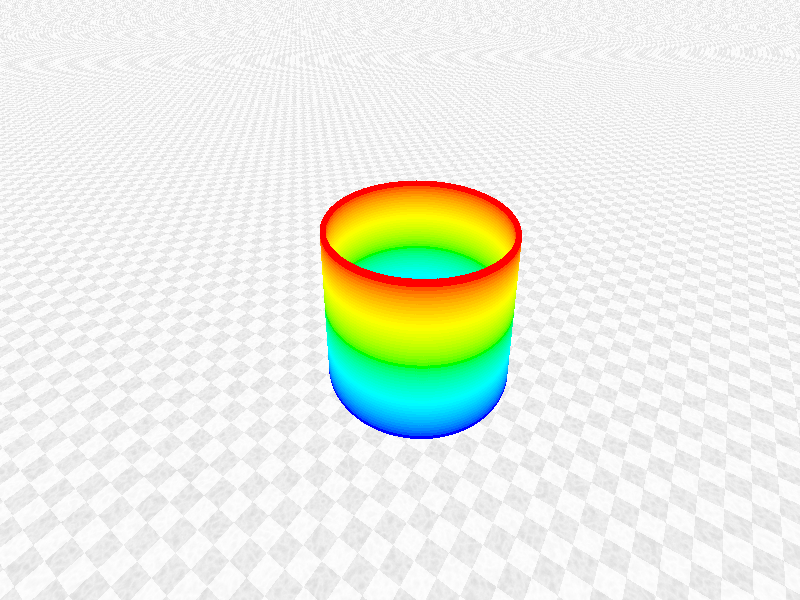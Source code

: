 #include "colors.inc"                                   
#include "textures.inc"

camera {
    location <10, 10, -15>
    look_at  <0, 0,  0>  
    right 16/9*x
}   

light_source { <2, 5, -20> color White}   

#declare kugel=sphere {
    <0,0,0>, 0.12     
}  

plane{<0,1,0>,1 
    hollow  
    texture{
        pigment{
            bozo turbulence 0.85 scale 1.0 translate<5,0,0>
            color_map{
                 [0.5 rgb <0.20, 0.20, 1.0>]
                 [0.6 rgb <1,1,1>]
                 [1.0 rgb <0.5,0.5,0.5>]
            }
        }
        finish {ambient 1 diffuse 0} }      
        scale 10000
}  

#declare TileNormal=normal{
    gradient x 2 
    slope_map{
        [0 <0, 1>] 
        [.05 <1, 0>] 
        [.95 <1, 0>] 
        [1 <0, -1>]
    }
} 

plane { <0, 1, 0>, -5.2
    pigment{ 
        checker
        pigment { granite color_map { [0 rgb 1][1 rgb .9] } }
        pigment { granite color_map { [0 rgb .9][1 rgb .7] } }
    }
    finish { specular 1 }
    normal{
        average normal_map{
            [1 TileNormal]
            [1 TileNormal rotate y*90]
        }
    }
}  

#declare cs = function{ 
  spline { 
    000, <1,0,0>   
    025, <1,1,0>
    050, <0,1,0>
    075, <0,1,1>
    100, <0,0,1>
  }
  }

#declare w=4;
#declare step=1;   
#declare h=5;
#declare hStep=0.1;

#declare cyl=union{
    #for(j,0,h,hStep)   
    #declare percent=(h-j)/h*100;
#declare ring=union{
    #for(i,0,360,step)
        #declare x1=w*sin(radians(i));
        #declare z1=w*cos(radians(i));
        
        object{kugel translate<x1,j,z1> pigment{color cs(percent)}}
    #end    
}
object{ring}
#end

}

object{cyl translate <1,0-2>}
            
                                           

                 


                 



